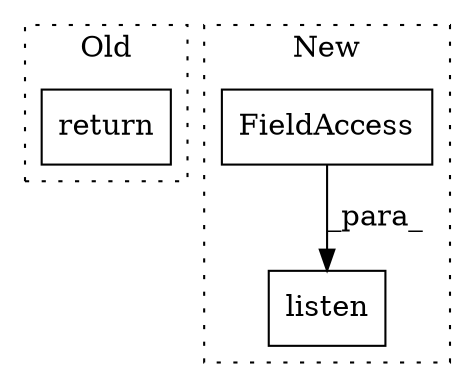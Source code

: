 digraph G {
subgraph cluster0 {
1 [label="return" a="41" s="1173" l="12" shape="box"];
label = "Old";
style="dotted";
}
subgraph cluster1 {
2 [label="listen" a="32" s="739,762" l="7,1" shape="box"];
3 [label="FieldAccess" a="22" s="759" l="3" shape="box"];
label = "New";
style="dotted";
}
3 -> 2 [label="_para_"];
}